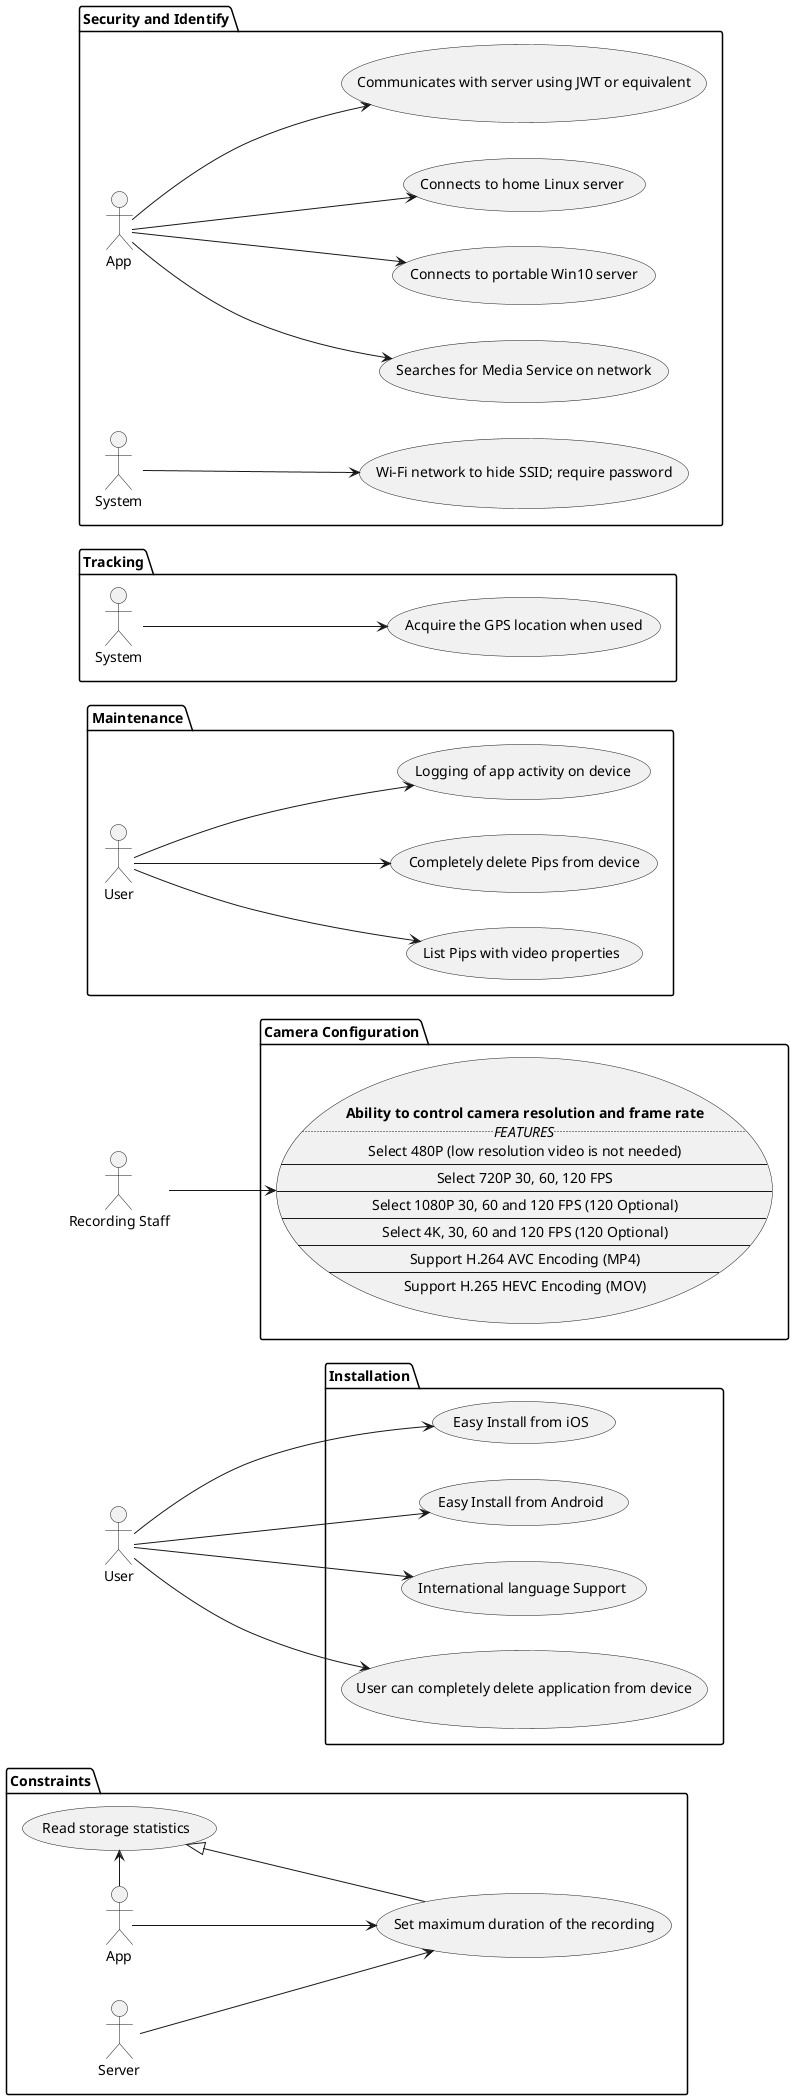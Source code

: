 @startuml Mobile Device Requirements
left to right direction
actor "User" as u1
actor "Recording Staff" as u2

package Installation {
    usecase "Easy Install from iOS" as u1uc1
    usecase "Easy Install from Android" as u1uc2
    usecase "International language Support" as u1uc3
    usecase "User can completely delete application from device" as u1uc4
}
u1 --> u1uc1
u1 --> u1uc2
u1 --> u1uc3
u1 --> u1uc4


package "Camera Configuration" {
    usecase u2uc1 as "<b>Ability to control camera resolution and frame rate</b>
    ..<i>FEATURES</i>..
    Select 480P (low resolution video is not needed)
    --
    Select 720P 30, 60, 120 FPS
    --
    Select 1080P 30, 60 and 120 FPS (120 Optional)
    --
    Select 4K, 30, 60 and 120 FPS (120 Optional)
    --
    Support H.264 AVC Encoding (MP4)
    --
    Support H.265 HEVC Encoding (MOV)"
}
u2 -->u2uc1

package Constraints {
    actor u3 as "App"
    actor u4 as "Server"
    usecase uc31 as "Read storage statistics"
    usecase uc3 as "Set maximum duration of the recording"
    u3 --> uc3
    u3 -> uc31
    u4 --> uc3
    uc31 <|-- uc3
}
package Maintenance {
    usecase uc4 as "List Pips with video properties"
    usecase uc5 as "Completely delete Pips from device"
    usecase uc6 as "Logging of app activity on device"
    actor u5 as "User"
    u5 --> uc4
    u5 --> uc5
    u5 --> uc6
}

package Tracking {
    System --> (Acquire the GPS location when used)
}

package "Security and Identify" {
    actor u6 as "App"
    actor u7 as "System"
    usecase uc7 as "Wi-Fi network to hide SSID; require password"
    usecase uc8 as "Searches for Media Service on network"
    usecase uc9 as "Connects to portable Win10 server"
    usecase uc10 as "Connects to home Linux server"
    usecase uc11 as "Communicates with server using JWT or equivalent"
    u7 --> uc7
    u6 --> uc8
    u6 --> uc9
    u6 --> uc10
    u6 --> uc11
}


@enduml